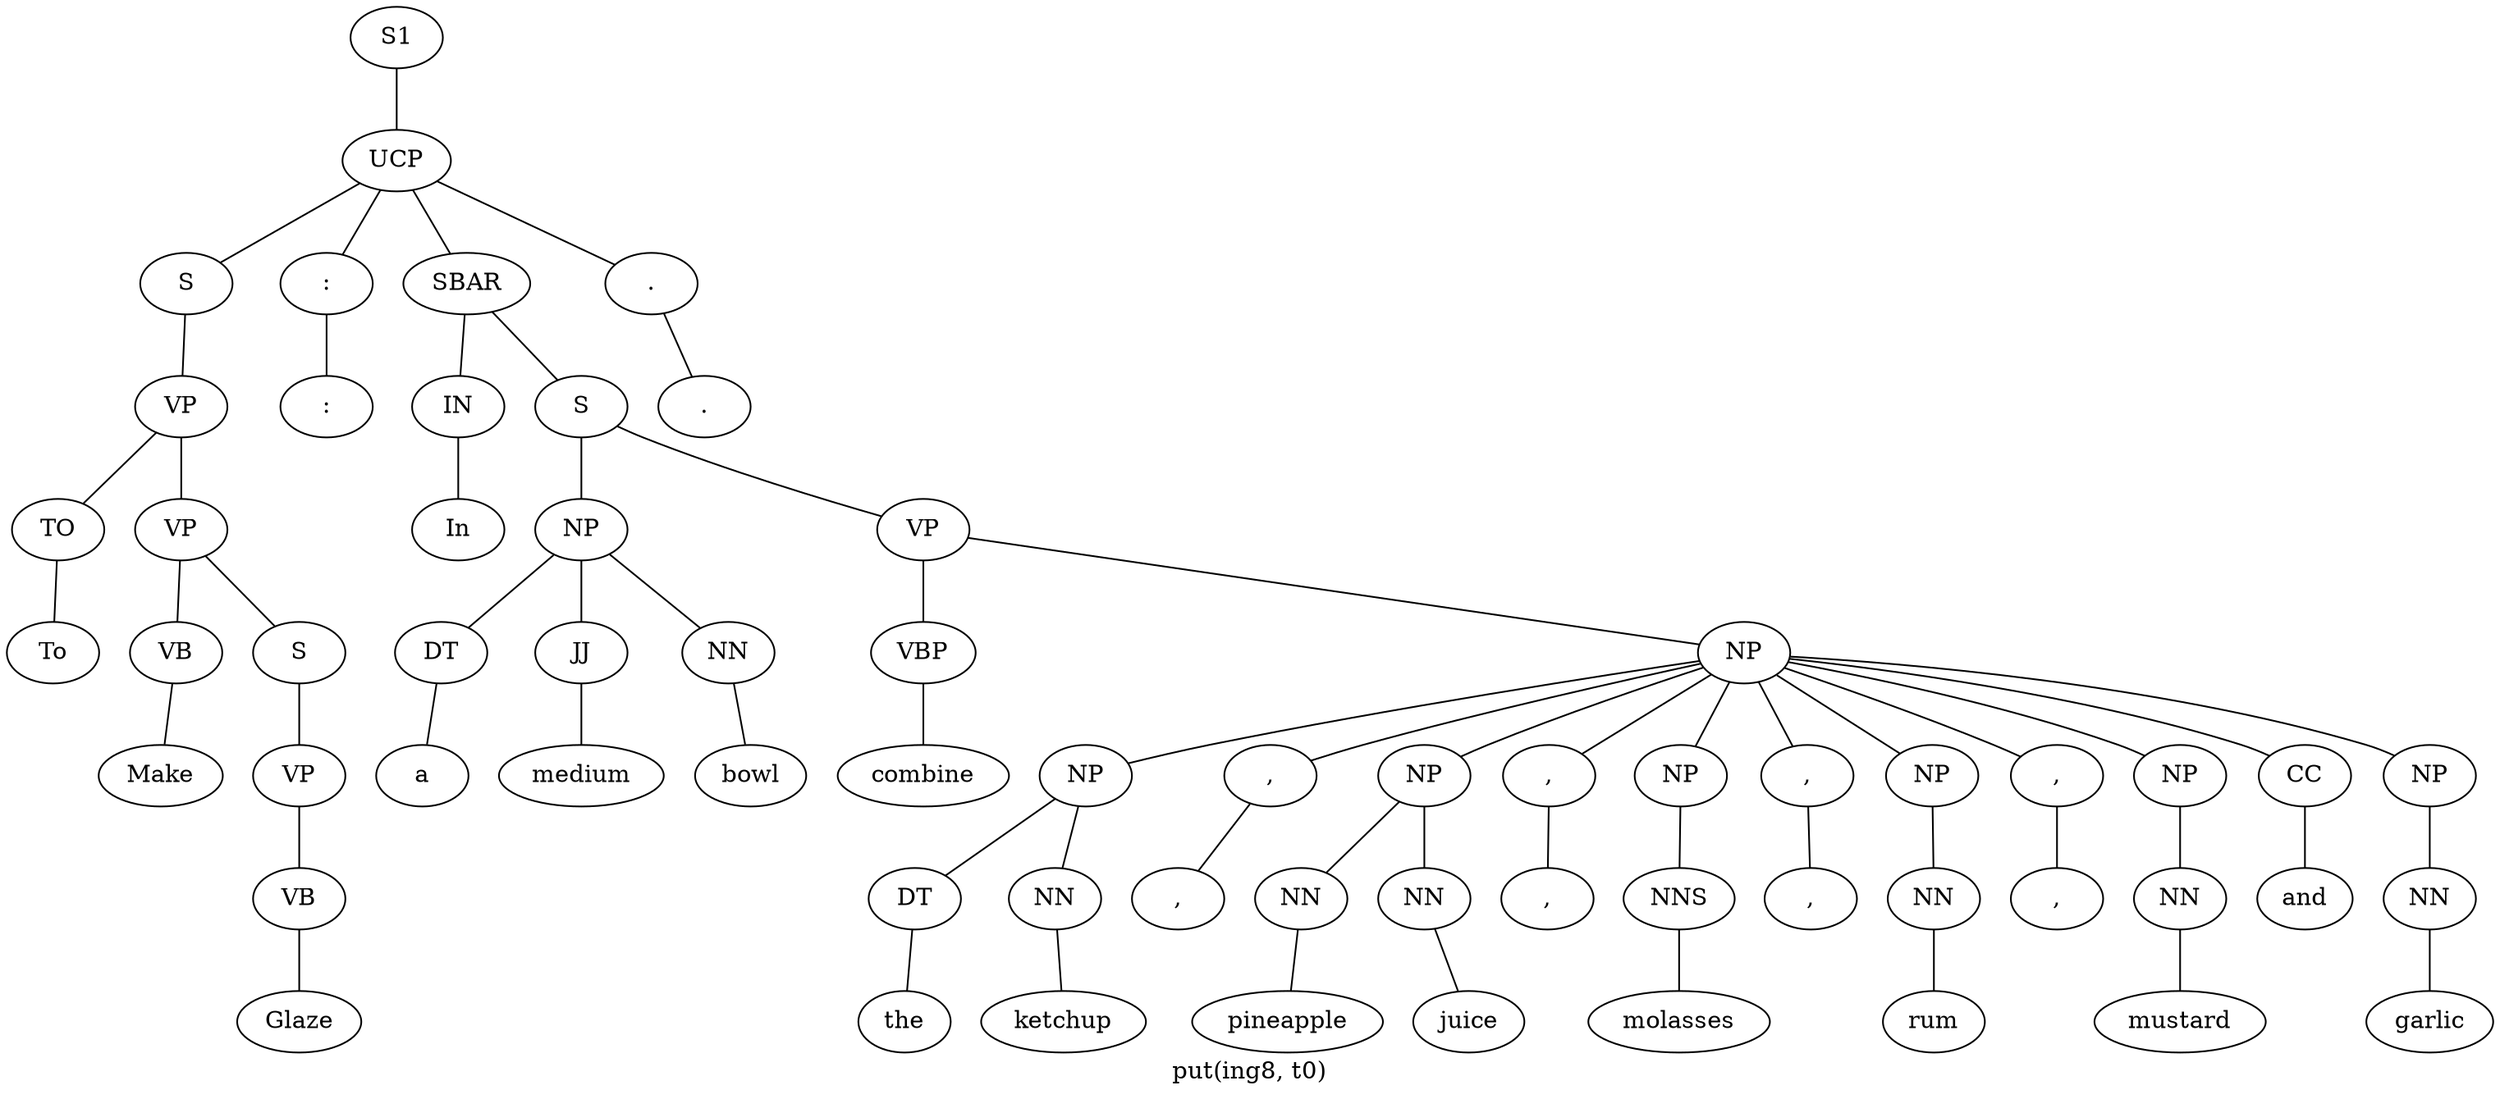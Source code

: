 graph SyntaxGraph {
	label = "put(ing8, t0)";
	Node0 [label="S1"];
	Node1 [label="UCP"];
	Node2 [label="S"];
	Node3 [label="VP"];
	Node4 [label="TO"];
	Node5 [label="To"];
	Node6 [label="VP"];
	Node7 [label="VB"];
	Node8 [label="Make"];
	Node9 [label="S"];
	Node10 [label="VP"];
	Node11 [label="VB"];
	Node12 [label="Glaze"];
	Node13 [label=":"];
	Node14 [label=":"];
	Node15 [label="SBAR"];
	Node16 [label="IN"];
	Node17 [label="In"];
	Node18 [label="S"];
	Node19 [label="NP"];
	Node20 [label="DT"];
	Node21 [label="a"];
	Node22 [label="JJ"];
	Node23 [label="medium"];
	Node24 [label="NN"];
	Node25 [label="bowl"];
	Node26 [label="VP"];
	Node27 [label="VBP"];
	Node28 [label="combine"];
	Node29 [label="NP"];
	Node30 [label="NP"];
	Node31 [label="DT"];
	Node32 [label="the"];
	Node33 [label="NN"];
	Node34 [label="ketchup"];
	Node35 [label=","];
	Node36 [label=","];
	Node37 [label="NP"];
	Node38 [label="NN"];
	Node39 [label="pineapple"];
	Node40 [label="NN"];
	Node41 [label="juice"];
	Node42 [label=","];
	Node43 [label=","];
	Node44 [label="NP"];
	Node45 [label="NNS"];
	Node46 [label="molasses"];
	Node47 [label=","];
	Node48 [label=","];
	Node49 [label="NP"];
	Node50 [label="NN"];
	Node51 [label="rum"];
	Node52 [label=","];
	Node53 [label=","];
	Node54 [label="NP"];
	Node55 [label="NN"];
	Node56 [label="mustard"];
	Node57 [label="CC"];
	Node58 [label="and"];
	Node59 [label="NP"];
	Node60 [label="NN"];
	Node61 [label="garlic"];
	Node62 [label="."];
	Node63 [label="."];

	Node0 -- Node1;
	Node1 -- Node2;
	Node1 -- Node13;
	Node1 -- Node15;
	Node1 -- Node62;
	Node2 -- Node3;
	Node3 -- Node4;
	Node3 -- Node6;
	Node4 -- Node5;
	Node6 -- Node7;
	Node6 -- Node9;
	Node7 -- Node8;
	Node9 -- Node10;
	Node10 -- Node11;
	Node11 -- Node12;
	Node13 -- Node14;
	Node15 -- Node16;
	Node15 -- Node18;
	Node16 -- Node17;
	Node18 -- Node19;
	Node18 -- Node26;
	Node19 -- Node20;
	Node19 -- Node22;
	Node19 -- Node24;
	Node20 -- Node21;
	Node22 -- Node23;
	Node24 -- Node25;
	Node26 -- Node27;
	Node26 -- Node29;
	Node27 -- Node28;
	Node29 -- Node30;
	Node29 -- Node35;
	Node29 -- Node37;
	Node29 -- Node42;
	Node29 -- Node44;
	Node29 -- Node47;
	Node29 -- Node49;
	Node29 -- Node52;
	Node29 -- Node54;
	Node29 -- Node57;
	Node29 -- Node59;
	Node30 -- Node31;
	Node30 -- Node33;
	Node31 -- Node32;
	Node33 -- Node34;
	Node35 -- Node36;
	Node37 -- Node38;
	Node37 -- Node40;
	Node38 -- Node39;
	Node40 -- Node41;
	Node42 -- Node43;
	Node44 -- Node45;
	Node45 -- Node46;
	Node47 -- Node48;
	Node49 -- Node50;
	Node50 -- Node51;
	Node52 -- Node53;
	Node54 -- Node55;
	Node55 -- Node56;
	Node57 -- Node58;
	Node59 -- Node60;
	Node60 -- Node61;
	Node62 -- Node63;
}